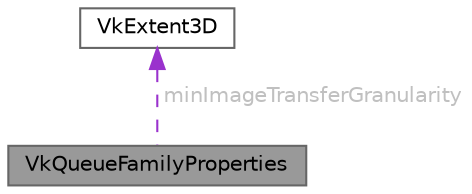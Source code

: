 digraph "VkQueueFamilyProperties"
{
 // LATEX_PDF_SIZE
  bgcolor="transparent";
  edge [fontname=Helvetica,fontsize=10,labelfontname=Helvetica,labelfontsize=10];
  node [fontname=Helvetica,fontsize=10,shape=box,height=0.2,width=0.4];
  Node1 [id="Node000001",label="VkQueueFamilyProperties",height=0.2,width=0.4,color="gray40", fillcolor="grey60", style="filled", fontcolor="black",tooltip=" "];
  Node2 -> Node1 [id="edge1_Node000001_Node000002",dir="back",color="darkorchid3",style="dashed",tooltip=" ",label=" minImageTransferGranularity",fontcolor="grey" ];
  Node2 [id="Node000002",label="VkExtent3D",height=0.2,width=0.4,color="gray40", fillcolor="white", style="filled",URL="$struct_vk_extent3_d.html",tooltip=" "];
}
